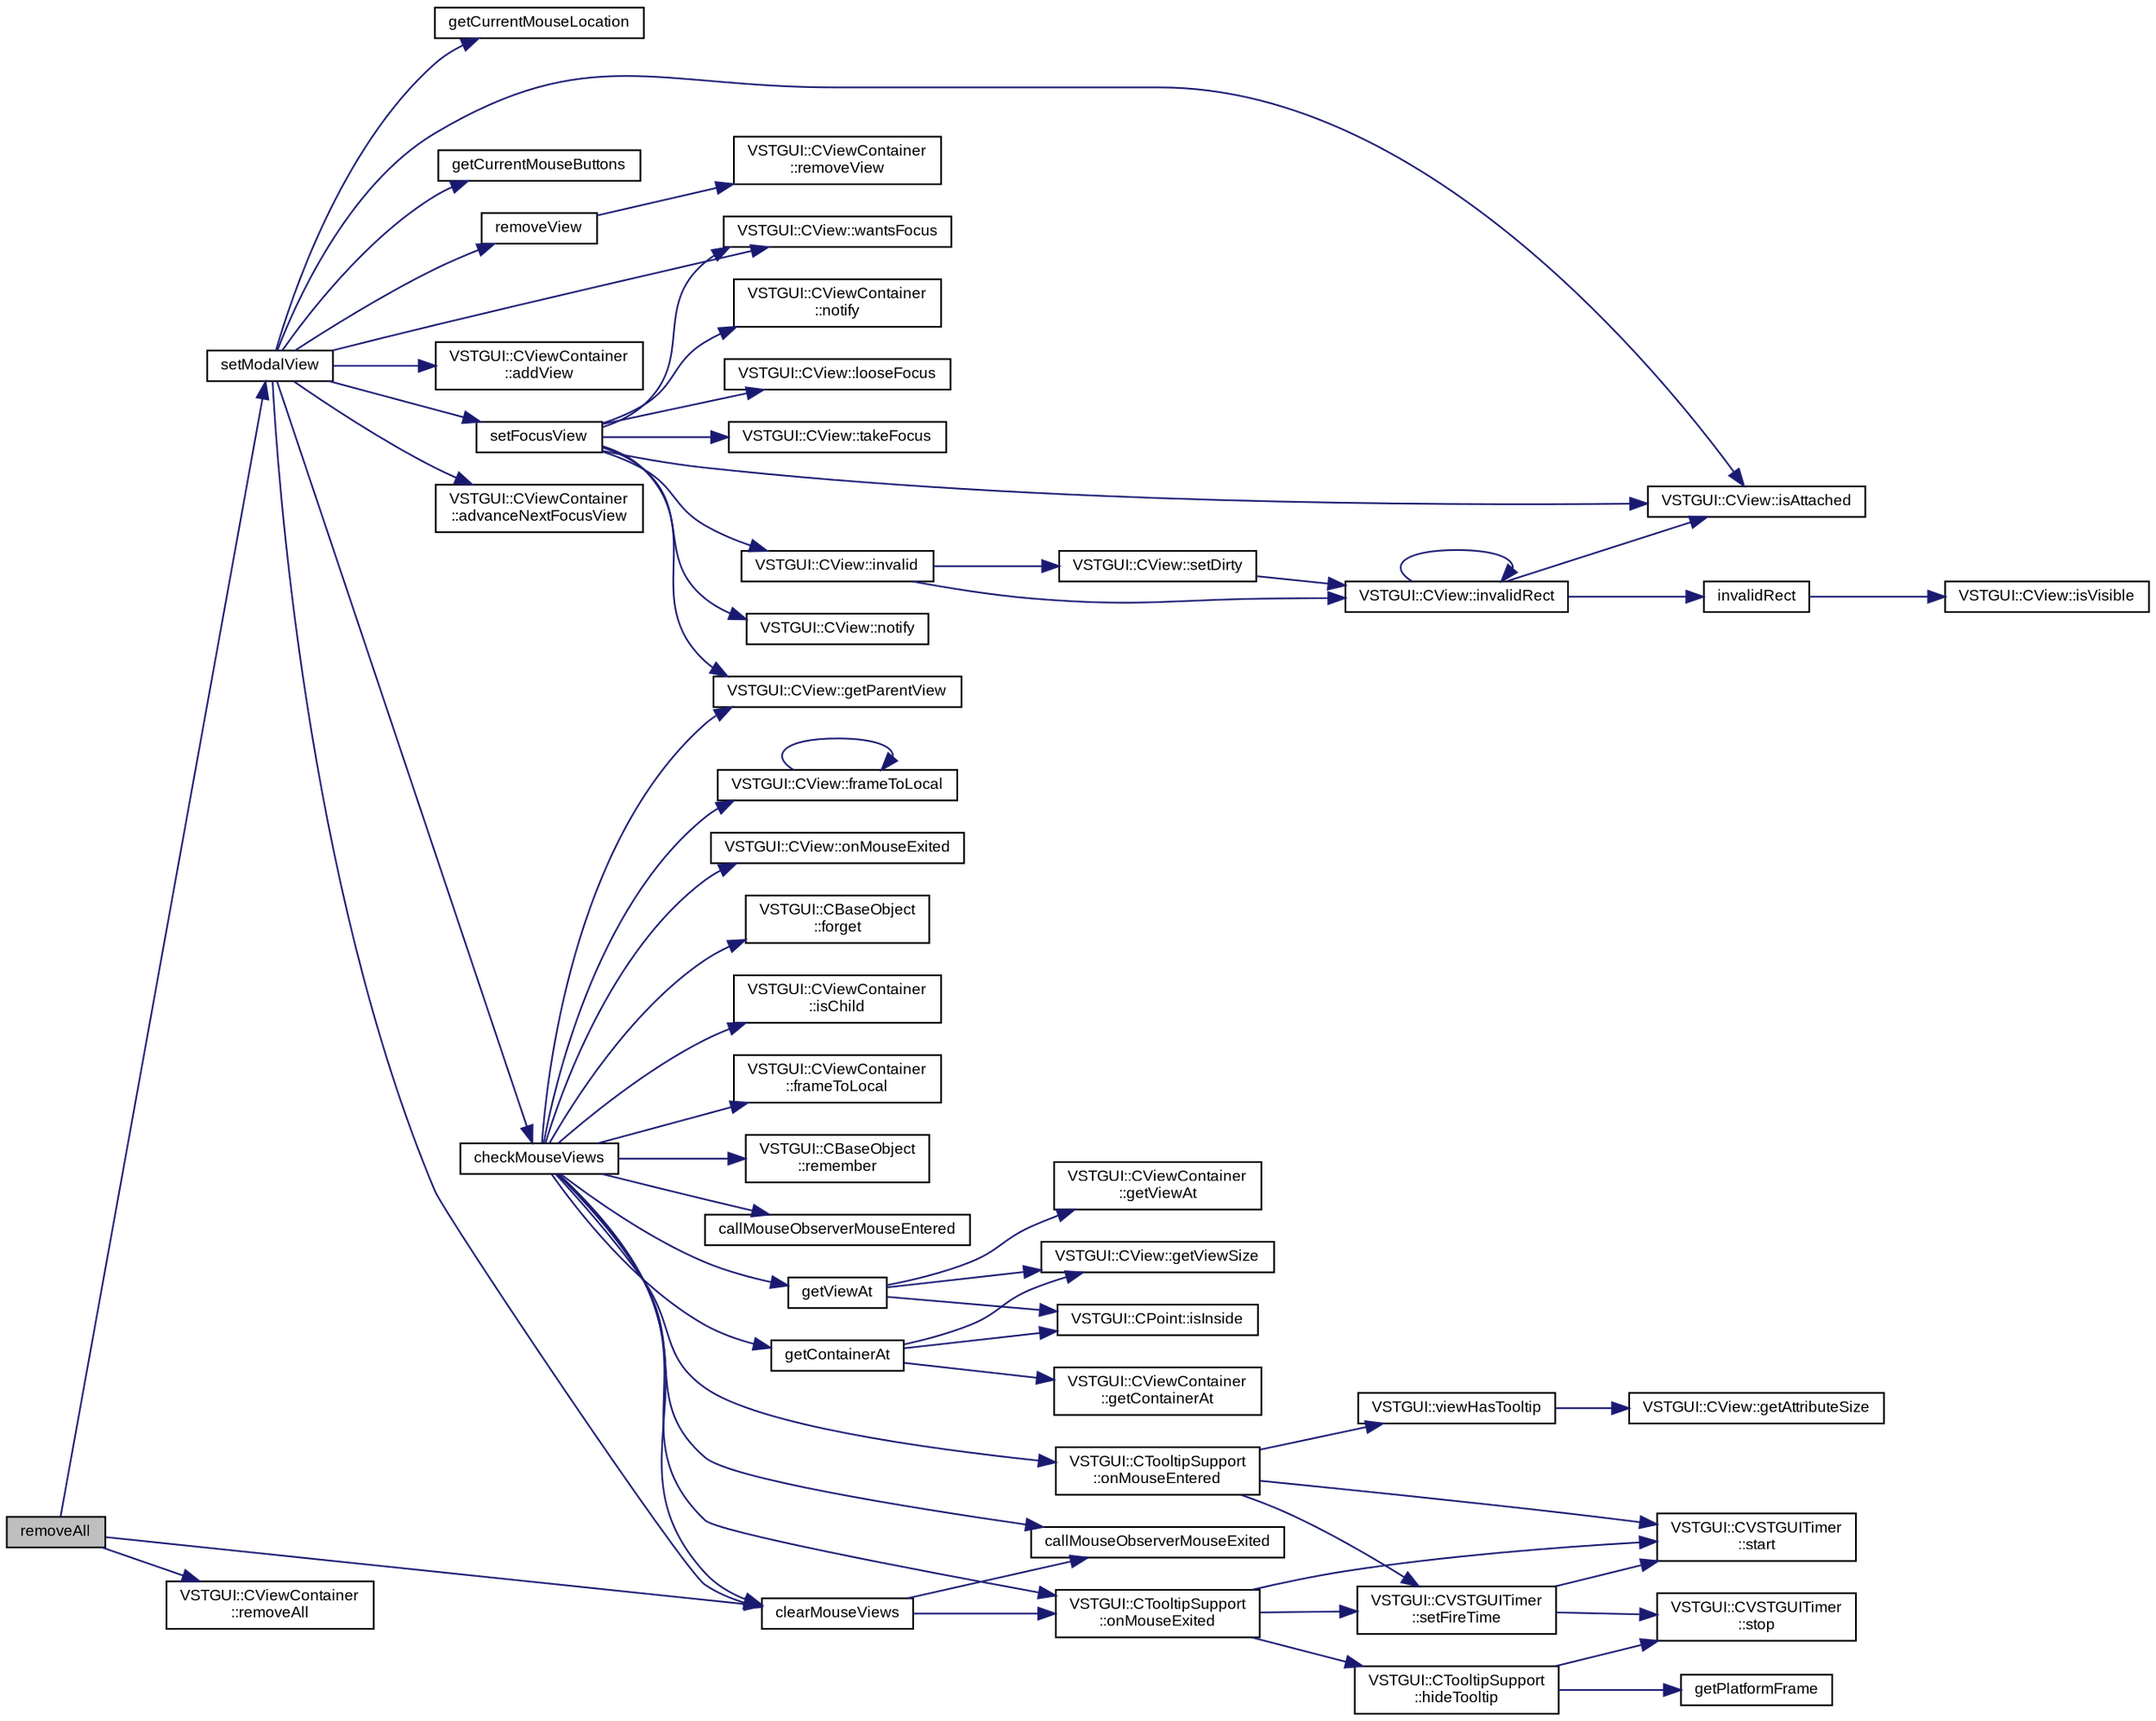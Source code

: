 digraph "removeAll"
{
  bgcolor="transparent";
  edge [fontname="Arial",fontsize="9",labelfontname="Arial",labelfontsize="9"];
  node [fontname="Arial",fontsize="9",shape=record];
  rankdir="LR";
  Node1 [label="removeAll",height=0.2,width=0.4,color="black", fillcolor="grey75", style="filled" fontcolor="black"];
  Node1 -> Node2 [color="midnightblue",fontsize="9",style="solid",fontname="Arial"];
  Node2 [label="setModalView",height=0.2,width=0.4,color="black",URL="$class_v_s_t_g_u_i_1_1_c_frame.html#a8702ff2f7885f8d7a93bde675d32f1dc"];
  Node2 -> Node3 [color="midnightblue",fontsize="9",style="solid",fontname="Arial"];
  Node3 [label="VSTGUI::CView::isAttached",height=0.2,width=0.4,color="black",URL="$class_v_s_t_g_u_i_1_1_c_view.html#a1b7f04ee36bdaecd09a2625370dc90d8",tooltip="is view attached to a parentView "];
  Node2 -> Node4 [color="midnightblue",fontsize="9",style="solid",fontname="Arial"];
  Node4 [label="removeView",height=0.2,width=0.4,color="black",URL="$class_v_s_t_g_u_i_1_1_c_frame.html#a0a4c38fc43ad87d5ef21f0e7361d4f25",tooltip="remove a child view "];
  Node4 -> Node5 [color="midnightblue",fontsize="9",style="solid",fontname="Arial"];
  Node5 [label="VSTGUI::CViewContainer\l::removeView",height=0.2,width=0.4,color="black",URL="$class_v_s_t_g_u_i_1_1_c_view_container.html#a9fe6dbf0da28849e9e2048cc22e0e97a",tooltip="remove a child view "];
  Node2 -> Node6 [color="midnightblue",fontsize="9",style="solid",fontname="Arial"];
  Node6 [label="VSTGUI::CViewContainer\l::addView",height=0.2,width=0.4,color="black",URL="$class_v_s_t_g_u_i_1_1_c_view_container.html#aa3f0bcc0a5ac5c2a62405f6899dda689",tooltip="add a child view "];
  Node2 -> Node7 [color="midnightblue",fontsize="9",style="solid",fontname="Arial"];
  Node7 [label="clearMouseViews",height=0.2,width=0.4,color="black",URL="$class_v_s_t_g_u_i_1_1_c_frame.html#adeac5973a837902933978d7d5a1eee61"];
  Node7 -> Node8 [color="midnightblue",fontsize="9",style="solid",fontname="Arial"];
  Node8 [label="VSTGUI::CTooltipSupport\l::onMouseExited",height=0.2,width=0.4,color="black",URL="$class_v_s_t_g_u_i_1_1_c_tooltip_support.html#a8f43f21fc087ee3670f58784a1d2af0c"];
  Node8 -> Node9 [color="midnightblue",fontsize="9",style="solid",fontname="Arial"];
  Node9 [label="VSTGUI::CTooltipSupport\l::hideTooltip",height=0.2,width=0.4,color="black",URL="$class_v_s_t_g_u_i_1_1_c_tooltip_support.html#adb9104d43a8ae01c2023f36390a1909f"];
  Node9 -> Node10 [color="midnightblue",fontsize="9",style="solid",fontname="Arial"];
  Node10 [label="VSTGUI::CVSTGUITimer\l::stop",height=0.2,width=0.4,color="black",URL="$class_v_s_t_g_u_i_1_1_c_v_s_t_g_u_i_timer.html#a68a350717fe6bf9012843e7c977d87b2",tooltip="stops the timer, returns wheather timer was running or not "];
  Node9 -> Node11 [color="midnightblue",fontsize="9",style="solid",fontname="Arial"];
  Node11 [label="getPlatformFrame",height=0.2,width=0.4,color="black",URL="$class_v_s_t_g_u_i_1_1_c_frame.html#a3b8d7ec8e7df59cf0fdc367f99fde1d0"];
  Node8 -> Node12 [color="midnightblue",fontsize="9",style="solid",fontname="Arial"];
  Node12 [label="VSTGUI::CVSTGUITimer\l::setFireTime",height=0.2,width=0.4,color="black",URL="$class_v_s_t_g_u_i_1_1_c_v_s_t_g_u_i_timer.html#a0a04af642a6d0c108130ec436a5b94fe",tooltip="in milliseconds "];
  Node12 -> Node10 [color="midnightblue",fontsize="9",style="solid",fontname="Arial"];
  Node12 -> Node13 [color="midnightblue",fontsize="9",style="solid",fontname="Arial"];
  Node13 [label="VSTGUI::CVSTGUITimer\l::start",height=0.2,width=0.4,color="black",URL="$class_v_s_t_g_u_i_1_1_c_v_s_t_g_u_i_timer.html#aad5997aaaa2d622f0ca57f8b24a51a7b",tooltip="starts the timer "];
  Node8 -> Node13 [color="midnightblue",fontsize="9",style="solid",fontname="Arial"];
  Node7 -> Node14 [color="midnightblue",fontsize="9",style="solid",fontname="Arial"];
  Node14 [label="callMouseObserverMouseExited",height=0.2,width=0.4,color="black",URL="$class_v_s_t_g_u_i_1_1_c_frame.html#a8f97b9b5fe74666c47d1c374f265e60d"];
  Node2 -> Node15 [color="midnightblue",fontsize="9",style="solid",fontname="Arial"];
  Node15 [label="VSTGUI::CViewContainer\l::advanceNextFocusView",height=0.2,width=0.4,color="black",URL="$class_v_s_t_g_u_i_1_1_c_view_container.html#ac06cfb766955cd71c35364f5d18072dd"];
  Node2 -> Node16 [color="midnightblue",fontsize="9",style="solid",fontname="Arial"];
  Node16 [label="setFocusView",height=0.2,width=0.4,color="black",URL="$class_v_s_t_g_u_i_1_1_c_frame.html#af51b9124a814e6fd82fb4680ac58cff3"];
  Node16 -> Node3 [color="midnightblue",fontsize="9",style="solid",fontname="Arial"];
  Node16 -> Node17 [color="midnightblue",fontsize="9",style="solid",fontname="Arial"];
  Node17 [label="VSTGUI::CView::wantsFocus",height=0.2,width=0.4,color="black",URL="$class_v_s_t_g_u_i_1_1_c_view.html#a1aaf63d0b9cd4a8f27328f2239a9951c",tooltip="check if view supports focus "];
  Node16 -> Node18 [color="midnightblue",fontsize="9",style="solid",fontname="Arial"];
  Node18 [label="VSTGUI::CView::invalid",height=0.2,width=0.4,color="black",URL="$class_v_s_t_g_u_i_1_1_c_view.html#a51647a4891b4a9cbaf8595171c5ad3fc",tooltip="mark whole view as invalid "];
  Node18 -> Node19 [color="midnightblue",fontsize="9",style="solid",fontname="Arial"];
  Node19 [label="VSTGUI::CView::setDirty",height=0.2,width=0.4,color="black",URL="$class_v_s_t_g_u_i_1_1_c_view.html#a0f19a61606a7f547b62102310063ea76",tooltip="set the view to dirty so that it is redrawn in the next idle. Thread Safe ! "];
  Node19 -> Node20 [color="midnightblue",fontsize="9",style="solid",fontname="Arial"];
  Node20 [label="VSTGUI::CView::invalidRect",height=0.2,width=0.4,color="black",URL="$class_v_s_t_g_u_i_1_1_c_view.html#ad414ba3d5e64f9fdc11309e05266ffcf",tooltip="mark rect as invalid "];
  Node20 -> Node3 [color="midnightblue",fontsize="9",style="solid",fontname="Arial"];
  Node20 -> Node20 [color="midnightblue",fontsize="9",style="solid",fontname="Arial"];
  Node20 -> Node21 [color="midnightblue",fontsize="9",style="solid",fontname="Arial"];
  Node21 [label="invalidRect",height=0.2,width=0.4,color="black",URL="$class_v_s_t_g_u_i_1_1_c_frame.html#ad414ba3d5e64f9fdc11309e05266ffcf",tooltip="mark rect as invalid "];
  Node21 -> Node22 [color="midnightblue",fontsize="9",style="solid",fontname="Arial"];
  Node22 [label="VSTGUI::CView::isVisible",height=0.2,width=0.4,color="black",URL="$class_v_s_t_g_u_i_1_1_c_view.html#a08422ee75ab02691943c1ca87e2bc563",tooltip="get visibility state "];
  Node18 -> Node20 [color="midnightblue",fontsize="9",style="solid",fontname="Arial"];
  Node16 -> Node23 [color="midnightblue",fontsize="9",style="solid",fontname="Arial"];
  Node23 [label="VSTGUI::CView::getParentView",height=0.2,width=0.4,color="black",URL="$class_v_s_t_g_u_i_1_1_c_view.html#ac45407fc7304ee33c5729fa04edaea76",tooltip="get parent view "];
  Node16 -> Node24 [color="midnightblue",fontsize="9",style="solid",fontname="Arial"];
  Node24 [label="VSTGUI::CView::notify",height=0.2,width=0.4,color="black",URL="$class_v_s_t_g_u_i_1_1_c_view.html#a15414e56ad0060f4b50f81ff44ad2a3e"];
  Node16 -> Node25 [color="midnightblue",fontsize="9",style="solid",fontname="Arial"];
  Node25 [label="VSTGUI::CViewContainer\l::notify",height=0.2,width=0.4,color="black",URL="$class_v_s_t_g_u_i_1_1_c_view_container.html#ab18c3bcc0cb674396848861dfd78a83a"];
  Node16 -> Node26 [color="midnightblue",fontsize="9",style="solid",fontname="Arial"];
  Node26 [label="VSTGUI::CView::looseFocus",height=0.2,width=0.4,color="black",URL="$class_v_s_t_g_u_i_1_1_c_view.html#aba08198e3f9d7bba967b0c5ab3cae07a",tooltip="called if view should loose focus "];
  Node16 -> Node27 [color="midnightblue",fontsize="9",style="solid",fontname="Arial"];
  Node27 [label="VSTGUI::CView::takeFocus",height=0.2,width=0.4,color="black",URL="$class_v_s_t_g_u_i_1_1_c_view.html#af199268157650ebc6dd9248a0ca04550",tooltip="called if view should take focus "];
  Node2 -> Node17 [color="midnightblue",fontsize="9",style="solid",fontname="Arial"];
  Node2 -> Node28 [color="midnightblue",fontsize="9",style="solid",fontname="Arial"];
  Node28 [label="getCurrentMouseLocation",height=0.2,width=0.4,color="black",URL="$class_v_s_t_g_u_i_1_1_c_frame.html#ae4948af61b5725ca232073a29c99d138",tooltip="get current mouse location "];
  Node2 -> Node29 [color="midnightblue",fontsize="9",style="solid",fontname="Arial"];
  Node29 [label="checkMouseViews",height=0.2,width=0.4,color="black",URL="$class_v_s_t_g_u_i_1_1_c_frame.html#a83b0d2d4c489762aa768c5e16b0c72d0"];
  Node29 -> Node30 [color="midnightblue",fontsize="9",style="solid",fontname="Arial"];
  Node30 [label="getViewAt",height=0.2,width=0.4,color="black",URL="$class_v_s_t_g_u_i_1_1_c_frame.html#a85cbc540247054ef01f85921b89406f3",tooltip="get the view at point where "];
  Node30 -> Node31 [color="midnightblue",fontsize="9",style="solid",fontname="Arial"];
  Node31 [label="VSTGUI::CPoint::isInside",height=0.2,width=0.4,color="black",URL="$struct_v_s_t_g_u_i_1_1_c_point.html#ac0d5525acddc55a0bdea071ebb1caf92"];
  Node30 -> Node32 [color="midnightblue",fontsize="9",style="solid",fontname="Arial"];
  Node32 [label="VSTGUI::CView::getViewSize",height=0.2,width=0.4,color="black",URL="$class_v_s_t_g_u_i_1_1_c_view.html#a5ad6102316e6d16e4905a38ad3f16dcc",tooltip="returns the current view size "];
  Node30 -> Node33 [color="midnightblue",fontsize="9",style="solid",fontname="Arial"];
  Node33 [label="VSTGUI::CViewContainer\l::getViewAt",height=0.2,width=0.4,color="black",URL="$class_v_s_t_g_u_i_1_1_c_view_container.html#afeaded13fa9c6bda413ee52678447e68",tooltip="get the view at point where "];
  Node29 -> Node34 [color="midnightblue",fontsize="9",style="solid",fontname="Arial"];
  Node34 [label="getContainerAt",height=0.2,width=0.4,color="black",URL="$class_v_s_t_g_u_i_1_1_c_frame.html#a704f0cc2dddf5b7450cbf1ead704d60b",tooltip="get the container at point where "];
  Node34 -> Node31 [color="midnightblue",fontsize="9",style="solid",fontname="Arial"];
  Node34 -> Node32 [color="midnightblue",fontsize="9",style="solid",fontname="Arial"];
  Node34 -> Node35 [color="midnightblue",fontsize="9",style="solid",fontname="Arial"];
  Node35 [label="VSTGUI::CViewContainer\l::getContainerAt",height=0.2,width=0.4,color="black",URL="$class_v_s_t_g_u_i_1_1_c_view_container.html#aca916ad85179190f73a6488989507aeb",tooltip="get the container at point where "];
  Node29 -> Node8 [color="midnightblue",fontsize="9",style="solid",fontname="Arial"];
  Node29 -> Node36 [color="midnightblue",fontsize="9",style="solid",fontname="Arial"];
  Node36 [label="VSTGUI::CTooltipSupport\l::onMouseEntered",height=0.2,width=0.4,color="black",URL="$class_v_s_t_g_u_i_1_1_c_tooltip_support.html#abc8b4794c3c3b8761b387d51d9fbd075"];
  Node36 -> Node37 [color="midnightblue",fontsize="9",style="solid",fontname="Arial"];
  Node37 [label="VSTGUI::viewHasTooltip",height=0.2,width=0.4,color="black",URL="$namespace_v_s_t_g_u_i.html#ab235b5451d2d91c04e4f8c5b23e2269c"];
  Node37 -> Node38 [color="midnightblue",fontsize="9",style="solid",fontname="Arial"];
  Node38 [label="VSTGUI::CView::getAttributeSize",height=0.2,width=0.4,color="black",URL="$class_v_s_t_g_u_i_1_1_c_view.html#acc92600e01fe4ae180e3d45e216ee703",tooltip="get the size of an attribute "];
  Node36 -> Node12 [color="midnightblue",fontsize="9",style="solid",fontname="Arial"];
  Node36 -> Node13 [color="midnightblue",fontsize="9",style="solid",fontname="Arial"];
  Node29 -> Node7 [color="midnightblue",fontsize="9",style="solid",fontname="Arial"];
  Node29 -> Node39 [color="midnightblue",fontsize="9",style="solid",fontname="Arial"];
  Node39 [label="VSTGUI::CView::frameToLocal",height=0.2,width=0.4,color="black",URL="$class_v_s_t_g_u_i_1_1_c_view.html#a9ee172fcd9ca5d6ee196f270717341cf",tooltip="conversion from frame coordinates to local view coordinates "];
  Node39 -> Node39 [color="midnightblue",fontsize="9",style="solid",fontname="Arial"];
  Node29 -> Node40 [color="midnightblue",fontsize="9",style="solid",fontname="Arial"];
  Node40 [label="VSTGUI::CView::onMouseExited",height=0.2,width=0.4,color="black",URL="$class_v_s_t_g_u_i_1_1_c_view.html#aaf4840c33720f1498739f317d85a8cc4",tooltip="called when the mouse leaves this view "];
  Node29 -> Node14 [color="midnightblue",fontsize="9",style="solid",fontname="Arial"];
  Node29 -> Node41 [color="midnightblue",fontsize="9",style="solid",fontname="Arial"];
  Node41 [label="VSTGUI::CBaseObject\l::forget",height=0.2,width=0.4,color="black",URL="$class_v_s_t_g_u_i_1_1_c_base_object.html#ad63e28fbe95a3458c97c60bfacd47ab8",tooltip="decrease refcount and delete object if refcount == 0 "];
  Node29 -> Node42 [color="midnightblue",fontsize="9",style="solid",fontname="Arial"];
  Node42 [label="VSTGUI::CViewContainer\l::isChild",height=0.2,width=0.4,color="black",URL="$class_v_s_t_g_u_i_1_1_c_view_container.html#a60ad2aca49fcfc7cd997f5355b62b148",tooltip="check if pView is a child view of this container "];
  Node29 -> Node43 [color="midnightblue",fontsize="9",style="solid",fontname="Arial"];
  Node43 [label="VSTGUI::CViewContainer\l::frameToLocal",height=0.2,width=0.4,color="black",URL="$class_v_s_t_g_u_i_1_1_c_view_container.html#ab35a69018cf46b84c94f27b021b35fb7",tooltip="conversion from frame coordinates to local view coordinates "];
  Node29 -> Node23 [color="midnightblue",fontsize="9",style="solid",fontname="Arial"];
  Node29 -> Node44 [color="midnightblue",fontsize="9",style="solid",fontname="Arial"];
  Node44 [label="VSTGUI::CBaseObject\l::remember",height=0.2,width=0.4,color="black",URL="$class_v_s_t_g_u_i_1_1_c_base_object.html#ada0719d1daaca4af1795018001769311",tooltip="increase refcount "];
  Node29 -> Node45 [color="midnightblue",fontsize="9",style="solid",fontname="Arial"];
  Node45 [label="callMouseObserverMouseEntered",height=0.2,width=0.4,color="black",URL="$class_v_s_t_g_u_i_1_1_c_frame.html#a1f4ce6bc02521efb056d04c427c77336"];
  Node2 -> Node46 [color="midnightblue",fontsize="9",style="solid",fontname="Arial"];
  Node46 [label="getCurrentMouseButtons",height=0.2,width=0.4,color="black",URL="$class_v_s_t_g_u_i_1_1_c_frame.html#ab9b67f6b912ab50a826b5544e4a7da4a",tooltip="get current mouse buttons and key modifiers "];
  Node1 -> Node7 [color="midnightblue",fontsize="9",style="solid",fontname="Arial"];
  Node1 -> Node47 [color="midnightblue",fontsize="9",style="solid",fontname="Arial"];
  Node47 [label="VSTGUI::CViewContainer\l::removeAll",height=0.2,width=0.4,color="black",URL="$class_v_s_t_g_u_i_1_1_c_view_container.html#acfef7ab75b0b59f29edb89e2e16c513f",tooltip="remove all child views "];
}
